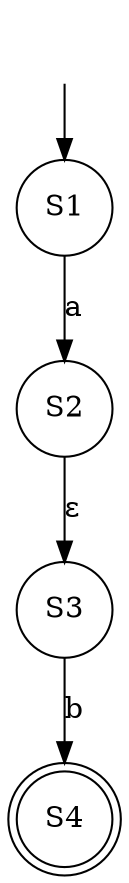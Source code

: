 digraph NFA {
	"" [shape=none]
	"" -> S1
	S1 [shape=circle]
	S1 -> S2 [label=a]
	S2 [shape=circle]
	S2 -> S3 [label="ε"]
	S3 [shape=circle]
	S3 -> S4 [label=b]
	S4 [shape=doublecircle]
}
